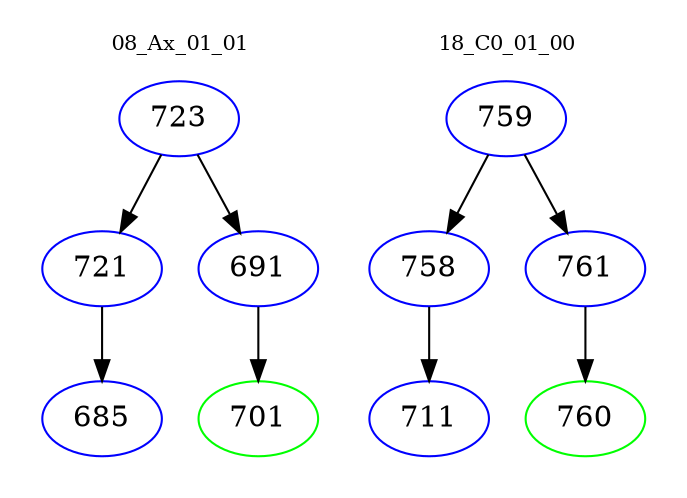 digraph{
subgraph cluster_0 {
color = white
label = "08_Ax_01_01";
fontsize=10;
T0_723 [label="723", color="blue"]
T0_723 -> T0_721 [color="black"]
T0_721 [label="721", color="blue"]
T0_721 -> T0_685 [color="black"]
T0_685 [label="685", color="blue"]
T0_723 -> T0_691 [color="black"]
T0_691 [label="691", color="blue"]
T0_691 -> T0_701 [color="black"]
T0_701 [label="701", color="green"]
}
subgraph cluster_1 {
color = white
label = "18_C0_01_00";
fontsize=10;
T1_759 [label="759", color="blue"]
T1_759 -> T1_758 [color="black"]
T1_758 [label="758", color="blue"]
T1_758 -> T1_711 [color="black"]
T1_711 [label="711", color="blue"]
T1_759 -> T1_761 [color="black"]
T1_761 [label="761", color="blue"]
T1_761 -> T1_760 [color="black"]
T1_760 [label="760", color="green"]
}
}
